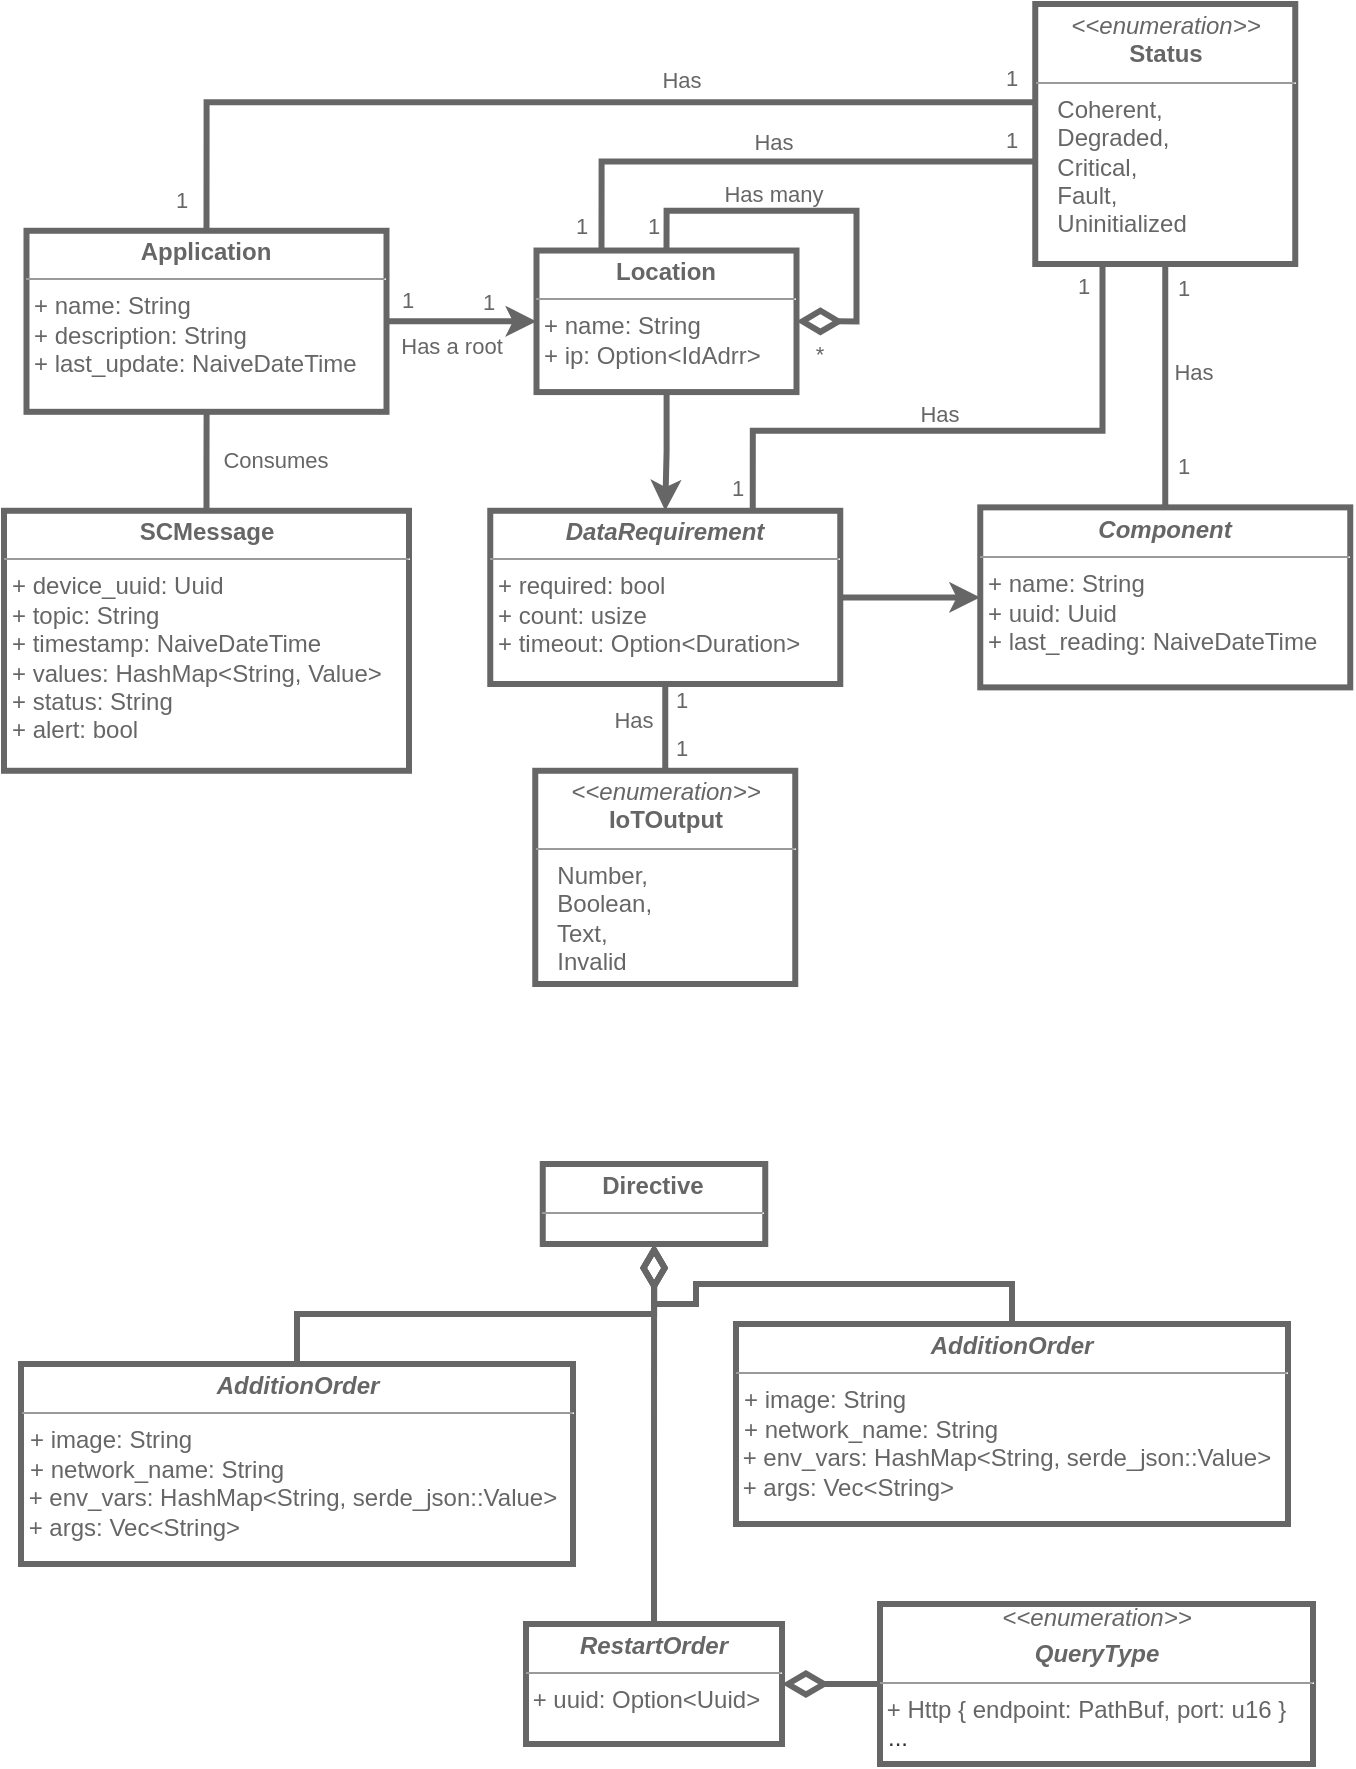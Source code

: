 <mxfile version="22.1.16" type="device">
  <diagram name="Page-1" id="UgkzKDdlbD2YLOSZ790F">
    <mxGraphModel dx="139" dy="626" grid="1" gridSize="10" guides="1" tooltips="1" connect="1" arrows="1" fold="1" page="1" pageScale="1" pageWidth="850" pageHeight="1100" math="0" shadow="0">
      <root>
        <mxCell id="0" />
        <mxCell id="1" parent="0" />
        <mxCell id="6oxuOz3wnvCVODKfcnTl-1" value="&lt;p style=&quot;margin:0px;margin-top:4px;text-align:center;&quot;&gt;&lt;font color=&quot;#666666&quot;&gt;&lt;b style=&quot;background-color: initial;&quot;&gt;&lt;i&gt;Component&lt;/i&gt;&lt;/b&gt;&lt;br&gt;&lt;/font&gt;&lt;/p&gt;&lt;hr size=&quot;1&quot;&gt;&lt;p style=&quot;margin:0px;margin-left:4px;&quot;&gt;&lt;span style=&quot;background-color: initial;&quot;&gt;&lt;font color=&quot;#666666&quot;&gt;+ name: String&lt;/font&gt;&lt;/span&gt;&lt;/p&gt;&lt;p style=&quot;margin:0px;margin-left:4px;&quot;&gt;&lt;span style=&quot;background-color: initial;&quot;&gt;&lt;font color=&quot;#666666&quot;&gt;+ uuid: Uuid&lt;/font&gt;&lt;/span&gt;&lt;/p&gt;&lt;p style=&quot;margin:0px;margin-left:4px;&quot;&gt;&lt;span style=&quot;background-color: initial;&quot;&gt;&lt;font color=&quot;#666666&quot;&gt;+ last_reading: NaiveDateTime&lt;/font&gt;&lt;/span&gt;&lt;/p&gt;" style="verticalAlign=top;align=left;overflow=fill;fontSize=12;fontFamily=Helvetica;html=1;whiteSpace=wrap;labelBackgroundColor=none;fillColor=#ffffff;strokeColor=#666666;fontColor=#333333;strokeWidth=3;" parent="1" vertex="1">
          <mxGeometry x="1423.13" y="271.69" width="185" height="90" as="geometry" />
        </mxCell>
        <mxCell id="ex1zAhzP3RsQWdwygTMw-9" style="edgeStyle=orthogonalEdgeStyle;shape=connector;rounded=1;orthogonalLoop=1;jettySize=auto;html=1;exitX=0.5;exitY=1;exitDx=0;exitDy=0;labelBackgroundColor=default;strokeColor=#666666;strokeWidth=3;align=center;verticalAlign=middle;fontFamily=Helvetica;fontSize=11;fontColor=default;endArrow=none;endFill=0;curved=0;" parent="1" source="k4MrNBwa_ON_j0a-5Z7k-2" target="6oxuOz3wnvCVODKfcnTl-1" edge="1">
          <mxGeometry relative="1" as="geometry" />
        </mxCell>
        <mxCell id="k4MrNBwa_ON_j0a-5Z7k-2" value="&lt;p style=&quot;margin:0px;margin-top:4px;text-align:center;&quot;&gt;&lt;font color=&quot;#666666&quot;&gt;&lt;i&gt;&amp;lt;&amp;lt;enumeration&amp;gt;&amp;gt;&lt;/i&gt;&lt;br&gt;&lt;b&gt;Status&lt;/b&gt;&lt;/font&gt;&lt;/p&gt;&lt;hr size=&quot;1&quot;&gt;&lt;p style=&quot;margin:0px;margin-left:4px;&quot;&gt;&lt;font color=&quot;#666666&quot;&gt;&amp;nbsp; Coherent,&lt;/font&gt;&lt;/p&gt;&lt;p style=&quot;margin:0px;margin-left:4px;&quot;&gt;&lt;font color=&quot;#666666&quot;&gt;&amp;nbsp; Degraded,&lt;/font&gt;&lt;/p&gt;&lt;p style=&quot;margin:0px;margin-left:4px;&quot;&gt;&lt;font color=&quot;#666666&quot;&gt;&amp;nbsp; Critical,&lt;/font&gt;&lt;/p&gt;&lt;p style=&quot;margin:0px;margin-left:4px;&quot;&gt;&lt;font color=&quot;#666666&quot;&gt;&amp;nbsp; Fault,&lt;/font&gt;&lt;/p&gt;&lt;p style=&quot;margin:0px;margin-left:4px;&quot;&gt;&lt;font color=&quot;#666666&quot;&gt;&amp;nbsp; Uninitialized&lt;/font&gt;&lt;/p&gt;" style="verticalAlign=top;align=left;overflow=fill;fontSize=12;fontFamily=Helvetica;html=1;whiteSpace=wrap;strokeColor=#666666;fontColor=#333333;fillColor=#ffffff;labelBackgroundColor=none;strokeWidth=3;" parent="1" vertex="1">
          <mxGeometry x="1450.63" y="20" width="130" height="130" as="geometry" />
        </mxCell>
        <mxCell id="ex1zAhzP3RsQWdwygTMw-6" style="edgeStyle=orthogonalEdgeStyle;shape=connector;rounded=0;orthogonalLoop=1;jettySize=auto;html=1;labelBackgroundColor=default;strokeColor=#666666;strokeWidth=3;align=center;verticalAlign=middle;fontFamily=Helvetica;fontSize=11;fontColor=default;endArrow=none;endFill=0;" parent="1" source="amVTd4cIFYr5nZaXsDXt-2" target="bPzTSkkldETOd2Aa_31L-2" edge="1">
          <mxGeometry relative="1" as="geometry" />
        </mxCell>
        <mxCell id="amVTd4cIFYr5nZaXsDXt-2" value="&lt;p style=&quot;margin:0px;margin-top:4px;text-align:center;&quot;&gt;&lt;font color=&quot;#666666&quot;&gt;&lt;b&gt;SCMessage&lt;/b&gt;&lt;/font&gt;&lt;/p&gt;&lt;hr size=&quot;1&quot;&gt;&lt;p style=&quot;margin:0px;margin-left:4px;&quot;&gt;&lt;font color=&quot;#666666&quot;&gt;+ device_uuid: Uuid&lt;/font&gt;&lt;/p&gt;&lt;p style=&quot;margin:0px;margin-left:4px;&quot;&gt;&lt;font color=&quot;#666666&quot;&gt;+ topic: String&lt;/font&gt;&lt;/p&gt;&lt;p style=&quot;margin:0px;margin-left:4px;&quot;&gt;&lt;font color=&quot;#666666&quot;&gt;+ timestamp: NaiveDateTime&lt;/font&gt;&lt;/p&gt;&lt;p style=&quot;margin:0px;margin-left:4px;&quot;&gt;&lt;font color=&quot;#666666&quot;&gt;+ values: HashMap&amp;lt;String, Value&amp;gt;&lt;/font&gt;&lt;/p&gt;&lt;p style=&quot;margin:0px;margin-left:4px;&quot;&gt;&lt;font color=&quot;#666666&quot;&gt;+ status: String&lt;/font&gt;&lt;/p&gt;&lt;p style=&quot;margin:0px;margin-left:4px;&quot;&gt;&lt;font color=&quot;#666666&quot;&gt;+ alert: bool&lt;/font&gt;&lt;/p&gt;" style="verticalAlign=top;align=left;overflow=fill;fontSize=12;fontFamily=Helvetica;html=1;whiteSpace=wrap;strokeColor=#666666;fontColor=#333333;fillColor=#ffffff;labelBackgroundColor=none;strokeWidth=3;" parent="1" vertex="1">
          <mxGeometry x="935" y="273.39" width="202.5" height="130" as="geometry" />
        </mxCell>
        <mxCell id="ex1zAhzP3RsQWdwygTMw-3" value="" style="edgeStyle=orthogonalEdgeStyle;shape=connector;rounded=0;orthogonalLoop=1;jettySize=auto;html=1;labelBackgroundColor=default;strokeColor=#666666;strokeWidth=3;align=center;verticalAlign=middle;fontFamily=Helvetica;fontSize=11;fontColor=default;endArrow=classic;endFill=1;" parent="1" source="bPzTSkkldETOd2Aa_31L-1" target="6oxuOz3wnvCVODKfcnTl-1" edge="1">
          <mxGeometry relative="1" as="geometry" />
        </mxCell>
        <mxCell id="ex1zAhzP3RsQWdwygTMw-5" style="edgeStyle=orthogonalEdgeStyle;shape=connector;rounded=0;orthogonalLoop=1;jettySize=auto;html=1;labelBackgroundColor=default;strokeColor=#666666;strokeWidth=3;align=center;verticalAlign=middle;fontFamily=Helvetica;fontSize=11;fontColor=default;endArrow=none;endFill=0;" parent="1" source="bPzTSkkldETOd2Aa_31L-1" target="bPzTSkkldETOd2Aa_31L-6" edge="1">
          <mxGeometry relative="1" as="geometry" />
        </mxCell>
        <mxCell id="ex1zAhzP3RsQWdwygTMw-10" style="edgeStyle=orthogonalEdgeStyle;shape=connector;rounded=0;orthogonalLoop=1;jettySize=auto;html=1;exitX=0.75;exitY=0;exitDx=0;exitDy=0;labelBackgroundColor=default;strokeColor=#666666;strokeWidth=3;align=center;verticalAlign=middle;fontFamily=Helvetica;fontSize=11;fontColor=default;endArrow=none;endFill=0;curved=0;" parent="1" source="bPzTSkkldETOd2Aa_31L-1" target="k4MrNBwa_ON_j0a-5Z7k-2" edge="1">
          <mxGeometry relative="1" as="geometry">
            <Array as="points">
              <mxPoint x="1309.25" y="233.39" />
              <mxPoint x="1484.25" y="233.39" />
            </Array>
          </mxGeometry>
        </mxCell>
        <mxCell id="bPzTSkkldETOd2Aa_31L-1" value="&lt;p style=&quot;margin:0px;margin-top:4px;text-align:center;&quot;&gt;&lt;b&gt;&lt;i&gt;&lt;font color=&quot;#666666&quot;&gt;DataRequirement&lt;/font&gt;&lt;/i&gt;&lt;/b&gt;&lt;/p&gt;&lt;hr size=&quot;1&quot;&gt;&lt;p style=&quot;margin:0px;margin-left:4px;&quot;&gt;&lt;font color=&quot;#666666&quot;&gt;+ required: bool&lt;/font&gt;&lt;/p&gt;&lt;p style=&quot;margin:0px;margin-left:4px;&quot;&gt;&lt;font color=&quot;#666666&quot;&gt;+ count: usize&lt;/font&gt;&lt;/p&gt;&lt;p style=&quot;margin:0px;margin-left:4px;&quot;&gt;&lt;font color=&quot;#666666&quot;&gt;&lt;span style=&quot;background-color: initial;&quot;&gt;+ timeout: Option&amp;lt;Duration&amp;gt;&amp;nbsp;&lt;/span&gt;&lt;/font&gt;&lt;/p&gt;&lt;p style=&quot;margin:0px;margin-left:4px;&quot;&gt;&lt;br&gt;&lt;/p&gt;" style="verticalAlign=top;align=left;overflow=fill;fontSize=12;fontFamily=Helvetica;html=1;whiteSpace=wrap;labelBackgroundColor=none;fillColor=#ffffff;fontColor=#333333;strokeColor=#666666;strokeWidth=3;" parent="1" vertex="1">
          <mxGeometry x="1178.13" y="273.39" width="175" height="86.61" as="geometry" />
        </mxCell>
        <mxCell id="bPzTSkkldETOd2Aa_31L-8" style="edgeStyle=orthogonalEdgeStyle;rounded=0;orthogonalLoop=1;jettySize=auto;html=1;strokeWidth=3;endArrow=classic;endFill=1;strokeColor=#666666;" parent="1" source="bPzTSkkldETOd2Aa_31L-2" target="bPzTSkkldETOd2Aa_31L-5" edge="1">
          <mxGeometry relative="1" as="geometry" />
        </mxCell>
        <mxCell id="ex1zAhzP3RsQWdwygTMw-8" style="edgeStyle=orthogonalEdgeStyle;shape=connector;rounded=0;orthogonalLoop=1;jettySize=auto;html=1;exitX=0.5;exitY=0;exitDx=0;exitDy=0;entryX=0;entryY=0.378;entryDx=0;entryDy=0;labelBackgroundColor=default;strokeColor=#666666;strokeWidth=3;align=center;verticalAlign=middle;fontFamily=Helvetica;fontSize=11;fontColor=default;endArrow=none;endFill=0;curved=0;entryPerimeter=0;startArrow=none;startFill=0;" parent="1" source="bPzTSkkldETOd2Aa_31L-2" target="k4MrNBwa_ON_j0a-5Z7k-2" edge="1">
          <mxGeometry relative="1" as="geometry" />
        </mxCell>
        <mxCell id="bPzTSkkldETOd2Aa_31L-2" value="&lt;p style=&quot;margin:0px;margin-top:4px;text-align:center;&quot;&gt;&lt;b&gt;&lt;font color=&quot;#666666&quot;&gt;Application&lt;/font&gt;&lt;/b&gt;&lt;/p&gt;&lt;hr size=&quot;1&quot;&gt;&lt;p style=&quot;margin:0px;margin-left:4px;&quot;&gt;&lt;font color=&quot;#666666&quot;&gt;+ name: String&lt;/font&gt;&lt;/p&gt;&lt;p style=&quot;margin:0px;margin-left:4px;&quot;&gt;&lt;font color=&quot;#666666&quot;&gt;&lt;span style=&quot;background-color: initial;&quot;&gt;+&amp;nbsp;description: String&lt;/span&gt;&lt;br&gt;&lt;/font&gt;&lt;/p&gt;&lt;p style=&quot;margin:0px;margin-left:4px;&quot;&gt;&lt;span style=&quot;background-color: initial;&quot;&gt;&lt;font color=&quot;#666666&quot;&gt;+ last_update: NaiveDateTime&lt;/font&gt;&lt;/span&gt;&lt;/p&gt;&lt;p style=&quot;margin:0px;margin-left:4px;&quot;&gt;&lt;br&gt;&lt;/p&gt;" style="verticalAlign=top;align=left;overflow=fill;fontSize=12;fontFamily=Helvetica;html=1;whiteSpace=wrap;labelBackgroundColor=none;fillColor=#ffffff;strokeColor=#666666;fontColor=#333333;strokeWidth=3;" parent="1" vertex="1">
          <mxGeometry x="946.25" y="133.39" width="180" height="90.52" as="geometry" />
        </mxCell>
        <mxCell id="ex1zAhzP3RsQWdwygTMw-4" value="" style="edgeStyle=orthogonalEdgeStyle;shape=connector;rounded=0;orthogonalLoop=1;jettySize=auto;html=1;labelBackgroundColor=default;strokeColor=#666666;strokeWidth=3;align=center;verticalAlign=middle;fontFamily=Helvetica;fontSize=11;fontColor=default;endArrow=classic;endFill=1;" parent="1" source="bPzTSkkldETOd2Aa_31L-5" target="bPzTSkkldETOd2Aa_31L-1" edge="1">
          <mxGeometry relative="1" as="geometry" />
        </mxCell>
        <mxCell id="bPzTSkkldETOd2Aa_31L-5" value="&lt;p style=&quot;margin:0px;margin-top:4px;text-align:center;&quot;&gt;&lt;b&gt;&lt;font color=&quot;#666666&quot;&gt;Location&lt;/font&gt;&lt;/b&gt;&lt;/p&gt;&lt;hr size=&quot;1&quot;&gt;&lt;p style=&quot;margin:0px;margin-left:4px;&quot;&gt;&lt;span style=&quot;color: rgb(102, 102, 102); background-color: initial;&quot;&gt;+ name: String&lt;/span&gt;&lt;br&gt;&lt;/p&gt;&lt;p style=&quot;margin:0px;margin-left:4px;&quot;&gt;&lt;span style=&quot;color: rgb(102, 102, 102); background-color: initial;&quot;&gt;+ ip: Option&amp;lt;IdAdrr&amp;gt;&lt;/span&gt;&lt;/p&gt;&lt;p style=&quot;margin:0px;margin-left:4px;&quot;&gt;&lt;br&gt;&lt;/p&gt;" style="verticalAlign=top;align=left;overflow=fill;fontSize=12;fontFamily=Helvetica;html=1;whiteSpace=wrap;labelBackgroundColor=none;fillColor=#ffffff;strokeColor=#666666;fontColor=#333333;strokeWidth=3;" parent="1" vertex="1">
          <mxGeometry x="1201.25" y="143.27" width="130" height="70.77" as="geometry" />
        </mxCell>
        <mxCell id="bPzTSkkldETOd2Aa_31L-6" value="&lt;p style=&quot;margin:0px;margin-top:4px;text-align:center;&quot;&gt;&lt;font color=&quot;#666666&quot;&gt;&lt;i&gt;&amp;lt;&amp;lt;enumeration&amp;gt;&amp;gt;&lt;/i&gt;&lt;br&gt;&lt;b&gt;IoTOutput&lt;/b&gt;&lt;/font&gt;&lt;/p&gt;&lt;hr size=&quot;1&quot;&gt;&lt;p style=&quot;margin:0px;margin-left:4px;&quot;&gt;&lt;font color=&quot;#666666&quot;&gt;&amp;nbsp; Number,&lt;/font&gt;&lt;/p&gt;&lt;p style=&quot;margin:0px;margin-left:4px;&quot;&gt;&lt;font color=&quot;#666666&quot;&gt;&amp;nbsp; Boolean,&lt;/font&gt;&lt;/p&gt;&lt;p style=&quot;margin:0px;margin-left:4px;&quot;&gt;&lt;font color=&quot;#666666&quot;&gt;&amp;nbsp; Text,&lt;/font&gt;&lt;/p&gt;&lt;p style=&quot;margin:0px;margin-left:4px;&quot;&gt;&lt;font color=&quot;#666666&quot;&gt;&amp;nbsp; Invalid&lt;/font&gt;&lt;/p&gt;" style="verticalAlign=top;align=left;overflow=fill;fontSize=12;fontFamily=Helvetica;html=1;whiteSpace=wrap;strokeColor=#666666;fontColor=#333333;fillColor=#ffffff;labelBackgroundColor=none;strokeWidth=3;" parent="1" vertex="1">
          <mxGeometry x="1200.63" y="403.39" width="130" height="106.61" as="geometry" />
        </mxCell>
        <mxCell id="bPzTSkkldETOd2Aa_31L-9" style="edgeStyle=orthogonalEdgeStyle;shape=connector;rounded=0;orthogonalLoop=1;jettySize=auto;html=1;exitX=0.5;exitY=0;exitDx=0;exitDy=0;entryX=1;entryY=0.5;entryDx=0;entryDy=0;labelBackgroundColor=default;strokeColor=#666666;strokeWidth=3;align=center;verticalAlign=middle;fontFamily=Helvetica;fontSize=11;fontColor=default;endArrow=diamondThin;endFill=0;curved=0;endSize=15;startSize=10;" parent="1" source="bPzTSkkldETOd2Aa_31L-5" target="bPzTSkkldETOd2Aa_31L-5" edge="1">
          <mxGeometry relative="1" as="geometry">
            <Array as="points">
              <mxPoint x="1266.25" y="123.39" />
              <mxPoint x="1361.25" y="123.39" />
              <mxPoint x="1361.25" y="178.39" />
            </Array>
          </mxGeometry>
        </mxCell>
        <mxCell id="ultGdkTZjcFe20rOqxWl-4" style="edgeStyle=orthogonalEdgeStyle;shape=connector;curved=0;rounded=0;orthogonalLoop=1;jettySize=auto;html=1;exitX=0.25;exitY=0;exitDx=0;exitDy=0;entryX=0.007;entryY=0.606;entryDx=0;entryDy=0;entryPerimeter=0;labelBackgroundColor=default;strokeColor=#666666;strokeWidth=3;align=center;verticalAlign=middle;fontFamily=Helvetica;fontSize=11;fontColor=default;endArrow=none;endFill=0;" parent="1" source="bPzTSkkldETOd2Aa_31L-5" target="k4MrNBwa_ON_j0a-5Z7k-2" edge="1">
          <mxGeometry relative="1" as="geometry" />
        </mxCell>
        <mxCell id="ultGdkTZjcFe20rOqxWl-5" value="&lt;font color=&quot;#666666&quot;&gt;Consumes&lt;/font&gt;" style="text;html=1;strokeColor=none;fillColor=none;align=center;verticalAlign=middle;whiteSpace=wrap;rounded=0;fontSize=11;fontFamily=Helvetica;fontColor=default;" parent="1" vertex="1">
          <mxGeometry x="1041.13" y="233.39" width="60" height="30" as="geometry" />
        </mxCell>
        <mxCell id="ultGdkTZjcFe20rOqxWl-10" value="&lt;font color=&quot;#666666&quot;&gt;Has many&lt;/font&gt;" style="text;html=1;strokeColor=none;fillColor=none;align=center;verticalAlign=middle;whiteSpace=wrap;rounded=0;fontSize=11;fontFamily=Helvetica;fontColor=default;" parent="1" vertex="1">
          <mxGeometry x="1290" y="100.39" width="60" height="30" as="geometry" />
        </mxCell>
        <mxCell id="ultGdkTZjcFe20rOqxWl-12" value="&lt;font color=&quot;#666666&quot;&gt;1&lt;/font&gt;" style="text;html=1;strokeColor=none;fillColor=none;align=center;verticalAlign=middle;whiteSpace=wrap;rounded=0;fontSize=11;fontFamily=Helvetica;fontColor=default;" parent="1" vertex="1">
          <mxGeometry x="994.0" y="103.39" width="60" height="30" as="geometry" />
        </mxCell>
        <mxCell id="ultGdkTZjcFe20rOqxWl-13" value="&lt;font color=&quot;#666666&quot;&gt;1&lt;/font&gt;" style="text;html=1;strokeColor=none;fillColor=none;align=center;verticalAlign=middle;whiteSpace=wrap;rounded=0;fontSize=11;fontFamily=Helvetica;fontColor=default;" parent="1" vertex="1">
          <mxGeometry x="1409" y="42" width="60" height="30" as="geometry" />
        </mxCell>
        <mxCell id="ultGdkTZjcFe20rOqxWl-15" value="&lt;font color=&quot;#666666&quot;&gt;1&lt;/font&gt;" style="text;html=1;strokeColor=none;fillColor=none;align=center;verticalAlign=middle;whiteSpace=wrap;rounded=0;fontSize=11;fontFamily=Helvetica;fontColor=default;" parent="1" vertex="1">
          <mxGeometry x="1409" y="73.39" width="60" height="30" as="geometry" />
        </mxCell>
        <mxCell id="ultGdkTZjcFe20rOqxWl-16" value="&lt;font color=&quot;#666666&quot;&gt;1&lt;/font&gt;" style="text;html=1;strokeColor=none;fillColor=none;align=center;verticalAlign=middle;whiteSpace=wrap;rounded=0;fontSize=11;fontFamily=Helvetica;fontColor=default;" parent="1" vertex="1">
          <mxGeometry x="1230" y="116.27" width="60" height="30" as="geometry" />
        </mxCell>
        <mxCell id="ultGdkTZjcFe20rOqxWl-18" value="&lt;font color=&quot;#666666&quot;&gt;*&lt;br&gt;&lt;/font&gt;" style="text;html=1;strokeColor=none;fillColor=none;align=center;verticalAlign=middle;whiteSpace=wrap;rounded=0;fontSize=11;fontFamily=Helvetica;fontColor=default;" parent="1" vertex="1">
          <mxGeometry x="1313" y="180" width="60" height="30" as="geometry" />
        </mxCell>
        <mxCell id="ultGdkTZjcFe20rOqxWl-19" value="&lt;font color=&quot;#666666&quot;&gt;1&lt;/font&gt;" style="text;html=1;strokeColor=none;fillColor=none;align=center;verticalAlign=middle;whiteSpace=wrap;rounded=0;fontSize=11;fontFamily=Helvetica;fontColor=default;" parent="1" vertex="1">
          <mxGeometry x="1445" y="146.27" width="60" height="30" as="geometry" />
        </mxCell>
        <mxCell id="ultGdkTZjcFe20rOqxWl-20" value="&lt;font color=&quot;#666666&quot;&gt;1&lt;/font&gt;" style="text;html=1;strokeColor=none;fillColor=none;align=center;verticalAlign=middle;whiteSpace=wrap;rounded=0;fontSize=11;fontFamily=Helvetica;fontColor=default;" parent="1" vertex="1">
          <mxGeometry x="1272.25" y="247.39" width="60" height="30" as="geometry" />
        </mxCell>
        <mxCell id="ultGdkTZjcFe20rOqxWl-21" value="&lt;font color=&quot;#666666&quot;&gt;1&lt;/font&gt;" style="text;html=1;strokeColor=none;fillColor=none;align=center;verticalAlign=middle;whiteSpace=wrap;rounded=0;fontSize=11;fontFamily=Helvetica;fontColor=default;" parent="1" vertex="1">
          <mxGeometry x="1194" y="116.27" width="60" height="30" as="geometry" />
        </mxCell>
        <mxCell id="ultGdkTZjcFe20rOqxWl-22" value="&lt;font color=&quot;#666666&quot;&gt;1&lt;/font&gt;" style="text;html=1;strokeColor=none;fillColor=none;align=center;verticalAlign=middle;whiteSpace=wrap;rounded=0;fontSize=11;fontFamily=Helvetica;fontColor=default;" parent="1" vertex="1">
          <mxGeometry x="1107" y="153.27" width="60" height="30" as="geometry" />
        </mxCell>
        <mxCell id="ultGdkTZjcFe20rOqxWl-24" value="&lt;font color=&quot;#666666&quot;&gt;1&lt;/font&gt;" style="text;html=1;strokeColor=none;fillColor=none;align=center;verticalAlign=middle;whiteSpace=wrap;rounded=0;fontSize=11;fontFamily=Helvetica;fontColor=default;" parent="1" vertex="1">
          <mxGeometry x="1145" y="154.27" width="65" height="30" as="geometry" />
        </mxCell>
        <mxCell id="ultGdkTZjcFe20rOqxWl-25" value="&lt;font color=&quot;#666666&quot;&gt;Has a root&lt;/font&gt;" style="text;html=1;strokeColor=none;fillColor=none;align=center;verticalAlign=middle;whiteSpace=wrap;rounded=0;fontSize=11;fontFamily=Helvetica;fontColor=default;" parent="1" vertex="1">
          <mxGeometry x="1129.25" y="176.27" width="60" height="30" as="geometry" />
        </mxCell>
        <mxCell id="ultGdkTZjcFe20rOqxWl-27" value="&lt;font color=&quot;#666666&quot;&gt;1&lt;/font&gt;" style="text;html=1;strokeColor=none;fillColor=none;align=center;verticalAlign=middle;whiteSpace=wrap;rounded=0;fontSize=11;fontFamily=Helvetica;fontColor=default;" parent="1" vertex="1">
          <mxGeometry x="1495" y="147.0" width="60" height="30" as="geometry" />
        </mxCell>
        <mxCell id="ultGdkTZjcFe20rOqxWl-28" value="&lt;font color=&quot;#666666&quot;&gt;1&lt;/font&gt;" style="text;html=1;strokeColor=none;fillColor=none;align=center;verticalAlign=middle;whiteSpace=wrap;rounded=0;fontSize=11;fontFamily=Helvetica;fontColor=default;" parent="1" vertex="1">
          <mxGeometry x="1495" y="236.39" width="60" height="30" as="geometry" />
        </mxCell>
        <mxCell id="ultGdkTZjcFe20rOqxWl-29" value="&lt;font color=&quot;#666666&quot;&gt;1&lt;/font&gt;" style="text;html=1;strokeColor=none;fillColor=none;align=center;verticalAlign=middle;whiteSpace=wrap;rounded=0;fontSize=11;fontFamily=Helvetica;fontColor=default;" parent="1" vertex="1">
          <mxGeometry x="1244" y="377.39" width="60" height="30" as="geometry" />
        </mxCell>
        <mxCell id="ultGdkTZjcFe20rOqxWl-30" value="&lt;font color=&quot;#666666&quot;&gt;1&lt;/font&gt;" style="text;html=1;strokeColor=none;fillColor=none;align=center;verticalAlign=middle;whiteSpace=wrap;rounded=0;fontSize=11;fontFamily=Helvetica;fontColor=default;" parent="1" vertex="1">
          <mxGeometry x="1244" y="353.39" width="60" height="30" as="geometry" />
        </mxCell>
        <mxCell id="ultGdkTZjcFe20rOqxWl-32" value="&lt;font color=&quot;#666666&quot;&gt;Has&lt;/font&gt;" style="text;html=1;strokeColor=none;fillColor=none;align=center;verticalAlign=middle;whiteSpace=wrap;rounded=0;fontSize=11;fontFamily=Helvetica;fontColor=default;" parent="1" vertex="1">
          <mxGeometry x="1244" y="43.39" width="60" height="30" as="geometry" />
        </mxCell>
        <mxCell id="ultGdkTZjcFe20rOqxWl-33" value="&lt;font color=&quot;#666666&quot;&gt;Has&lt;/font&gt;" style="text;html=1;strokeColor=none;fillColor=none;align=center;verticalAlign=middle;whiteSpace=wrap;rounded=0;fontSize=11;fontFamily=Helvetica;fontColor=default;" parent="1" vertex="1">
          <mxGeometry x="1500" y="189.27" width="60" height="30" as="geometry" />
        </mxCell>
        <mxCell id="ultGdkTZjcFe20rOqxWl-34" value="&lt;font color=&quot;#666666&quot;&gt;Has&lt;/font&gt;" style="text;html=1;strokeColor=none;fillColor=none;align=center;verticalAlign=middle;whiteSpace=wrap;rounded=0;fontSize=11;fontFamily=Helvetica;fontColor=default;" parent="1" vertex="1">
          <mxGeometry x="1220" y="363" width="60" height="30" as="geometry" />
        </mxCell>
        <mxCell id="ultGdkTZjcFe20rOqxWl-35" value="&lt;font color=&quot;#666666&quot;&gt;Has&lt;/font&gt;" style="text;html=1;strokeColor=none;fillColor=none;align=center;verticalAlign=middle;whiteSpace=wrap;rounded=0;fontSize=11;fontFamily=Helvetica;fontColor=default;" parent="1" vertex="1">
          <mxGeometry x="1290" y="74" width="60" height="30" as="geometry" />
        </mxCell>
        <mxCell id="ultGdkTZjcFe20rOqxWl-36" value="&lt;font color=&quot;#666666&quot;&gt;Has&lt;/font&gt;" style="text;html=1;strokeColor=none;fillColor=none;align=center;verticalAlign=middle;whiteSpace=wrap;rounded=0;fontSize=11;fontFamily=Helvetica;fontColor=default;" parent="1" vertex="1">
          <mxGeometry x="1373" y="210" width="60" height="30" as="geometry" />
        </mxCell>
        <mxCell id="kwFyTD9Cq_FAFEDmP9UZ-1" value="&lt;p style=&quot;margin:0px;margin-top:4px;text-align:center;&quot;&gt;&lt;font color=&quot;#666666&quot;&gt;&lt;b&gt;Directive&lt;/b&gt;&lt;/font&gt;&lt;/p&gt;&lt;hr size=&quot;1&quot;&gt;&lt;p style=&quot;margin:0px;margin-left:4px;&quot;&gt;&lt;br&gt;&lt;/p&gt;" style="verticalAlign=top;align=left;overflow=fill;fontSize=12;fontFamily=Helvetica;html=1;whiteSpace=wrap;strokeColor=#666666;fontColor=#333333;fillColor=#ffffff;labelBackgroundColor=none;strokeWidth=3;" vertex="1" parent="1">
          <mxGeometry x="1204.38" y="600" width="111.25" height="40" as="geometry" />
        </mxCell>
        <mxCell id="kwFyTD9Cq_FAFEDmP9UZ-15" style="edgeStyle=orthogonalEdgeStyle;shape=connector;curved=0;rounded=0;orthogonalLoop=1;jettySize=auto;html=1;exitX=0.5;exitY=0;exitDx=0;exitDy=0;labelBackgroundColor=default;strokeColor=#666666;strokeWidth=3;align=center;verticalAlign=middle;fontFamily=Helvetica;fontSize=11;fontColor=default;endArrow=diamondThin;endFill=0;startSize=10;endSize=15;" edge="1" parent="1" source="kwFyTD9Cq_FAFEDmP9UZ-3" target="kwFyTD9Cq_FAFEDmP9UZ-1">
          <mxGeometry relative="1" as="geometry" />
        </mxCell>
        <mxCell id="kwFyTD9Cq_FAFEDmP9UZ-14" style="edgeStyle=orthogonalEdgeStyle;shape=connector;curved=0;rounded=0;orthogonalLoop=1;jettySize=auto;html=1;exitX=0.5;exitY=0;exitDx=0;exitDy=0;labelBackgroundColor=default;strokeColor=#666666;strokeWidth=3;align=center;verticalAlign=middle;fontFamily=Helvetica;fontSize=11;fontColor=default;endArrow=diamondThin;endFill=0;startSize=10;endSize=15;" edge="1" parent="1" source="kwFyTD9Cq_FAFEDmP9UZ-11" target="kwFyTD9Cq_FAFEDmP9UZ-1">
          <mxGeometry relative="1" as="geometry" />
        </mxCell>
        <mxCell id="kwFyTD9Cq_FAFEDmP9UZ-11" value="&lt;p style=&quot;margin:0px;margin-top:4px;text-align:center;&quot;&gt;&lt;font color=&quot;#666666&quot;&gt;&lt;b&gt;&lt;i&gt;RestartOrder&lt;/i&gt;&lt;/b&gt;&lt;/font&gt;&lt;br&gt;&lt;/p&gt;&lt;hr size=&quot;1&quot;&gt;&lt;p style=&quot;margin:0px;margin-left:4px;&quot;&gt;&lt;/p&gt;&lt;font color=&quot;#666666&quot;&gt;&amp;nbsp;+ uuid: Option&amp;lt;Uuid&amp;gt;&lt;/font&gt;&lt;p style=&quot;margin:0px;margin-left:4px;&quot;&gt;&lt;br&gt;&lt;/p&gt;&lt;p style=&quot;margin:0px;margin-left:4px;&quot;&gt;&lt;br&gt;&lt;/p&gt;" style="verticalAlign=top;align=left;overflow=fill;fontSize=12;fontFamily=Helvetica;html=1;whiteSpace=wrap;labelBackgroundColor=none;fillColor=#ffffff;fontColor=#333333;strokeColor=#666666;strokeWidth=3;" vertex="1" parent="1">
          <mxGeometry x="1196.01" y="830" width="128" height="60" as="geometry" />
        </mxCell>
        <mxCell id="kwFyTD9Cq_FAFEDmP9UZ-16" style="edgeStyle=orthogonalEdgeStyle;shape=connector;curved=0;rounded=0;orthogonalLoop=1;jettySize=auto;html=1;labelBackgroundColor=default;strokeColor=#666666;strokeWidth=3;align=center;verticalAlign=middle;fontFamily=Helvetica;fontSize=11;fontColor=default;endArrow=diamondThin;endFill=0;startSize=10;endSize=15;" edge="1" parent="1" source="kwFyTD9Cq_FAFEDmP9UZ-13" target="kwFyTD9Cq_FAFEDmP9UZ-1">
          <mxGeometry relative="1" as="geometry" />
        </mxCell>
        <mxCell id="kwFyTD9Cq_FAFEDmP9UZ-3" value="&lt;p style=&quot;margin:0px;margin-top:4px;text-align:center;&quot;&gt;&lt;b&gt;&lt;i&gt;&lt;font color=&quot;#666666&quot;&gt;AdditionOrder&lt;/font&gt;&lt;/i&gt;&lt;/b&gt;&lt;/p&gt;&lt;hr size=&quot;1&quot;&gt;&lt;p style=&quot;margin:0px;margin-left:4px;&quot;&gt;&lt;font color=&quot;#666666&quot;&gt;+ image: String&lt;/font&gt;&lt;/p&gt;&lt;p style=&quot;margin:0px;margin-left:4px;&quot;&gt;&lt;font color=&quot;#666666&quot;&gt;+ network_name: String&lt;/font&gt;&lt;/p&gt;&lt;p style=&quot;margin:0px;margin-left:4px;&quot;&gt;&lt;/p&gt;&lt;font color=&quot;#666666&quot;&gt;&amp;nbsp;+ env_vars: HashMap&amp;lt;String, serde_json::Value&amp;gt;&lt;/font&gt;&lt;p style=&quot;margin:0px;margin-left:4px;&quot;&gt;&lt;/p&gt;&lt;font color=&quot;#666666&quot;&gt;&amp;nbsp;+ args: Vec&amp;lt;String&amp;gt;&lt;/font&gt;&lt;p style=&quot;margin:0px;margin-left:4px;&quot;&gt;&lt;br&gt;&lt;/p&gt;" style="verticalAlign=top;align=left;overflow=fill;fontSize=12;fontFamily=Helvetica;html=1;whiteSpace=wrap;labelBackgroundColor=none;fillColor=#ffffff;fontColor=#333333;strokeColor=#666666;strokeWidth=3;" vertex="1" parent="1">
          <mxGeometry x="943.505" y="700" width="276" height="100" as="geometry" />
        </mxCell>
        <mxCell id="kwFyTD9Cq_FAFEDmP9UZ-13" value="&lt;p style=&quot;margin:0px;margin-top:4px;text-align:center;&quot;&gt;&lt;b&gt;&lt;i&gt;&lt;font color=&quot;#666666&quot;&gt;AdditionOrder&lt;/font&gt;&lt;/i&gt;&lt;/b&gt;&lt;/p&gt;&lt;hr size=&quot;1&quot;&gt;&lt;p style=&quot;margin:0px;margin-left:4px;&quot;&gt;&lt;font color=&quot;#666666&quot;&gt;+ image: String&lt;/font&gt;&lt;/p&gt;&lt;p style=&quot;margin:0px;margin-left:4px;&quot;&gt;&lt;font color=&quot;#666666&quot;&gt;+ network_name: String&lt;/font&gt;&lt;/p&gt;&lt;p style=&quot;margin:0px;margin-left:4px;&quot;&gt;&lt;/p&gt;&lt;font color=&quot;#666666&quot;&gt;&amp;nbsp;+ env_vars: HashMap&amp;lt;String, serde_json::Value&amp;gt;&lt;/font&gt;&lt;p style=&quot;margin:0px;margin-left:4px;&quot;&gt;&lt;/p&gt;&lt;font color=&quot;#666666&quot;&gt;&amp;nbsp;+ args: Vec&amp;lt;String&amp;gt;&lt;/font&gt;&lt;p style=&quot;margin:0px;margin-left:4px;&quot;&gt;&lt;br&gt;&lt;/p&gt;" style="verticalAlign=top;align=left;overflow=fill;fontSize=12;fontFamily=Helvetica;html=1;whiteSpace=wrap;labelBackgroundColor=none;fillColor=#ffffff;fontColor=#333333;strokeColor=#666666;strokeWidth=3;" vertex="1" parent="1">
          <mxGeometry x="1300.995" y="680" width="276" height="100" as="geometry" />
        </mxCell>
        <mxCell id="kwFyTD9Cq_FAFEDmP9UZ-19" style="edgeStyle=orthogonalEdgeStyle;shape=connector;curved=0;rounded=0;orthogonalLoop=1;jettySize=auto;html=1;exitX=0;exitY=0.5;exitDx=0;exitDy=0;labelBackgroundColor=default;strokeColor=#666666;strokeWidth=3;align=center;verticalAlign=middle;fontFamily=Helvetica;fontSize=11;fontColor=default;endArrow=diamondThin;endFill=0;startSize=10;endSize=15;" edge="1" parent="1" source="kwFyTD9Cq_FAFEDmP9UZ-18" target="kwFyTD9Cq_FAFEDmP9UZ-11">
          <mxGeometry relative="1" as="geometry" />
        </mxCell>
        <mxCell id="kwFyTD9Cq_FAFEDmP9UZ-18" value="&lt;i style=&quot;border-color: var(--border-color); color: rgb(102, 102, 102);&quot;&gt;&amp;lt;&amp;lt;enumeration&amp;gt;&amp;gt;&lt;/i&gt;&lt;br style=&quot;border-color: var(--border-color); color: rgb(102, 102, 102);&quot;&gt;&lt;p style=&quot;margin: 4px 0px 0px;&quot;&gt;&lt;font color=&quot;#666666&quot;&gt;&lt;b&gt;&lt;i&gt;QueryType&lt;/i&gt;&lt;/b&gt;&lt;/font&gt;&lt;br&gt;&lt;/p&gt;&lt;hr size=&quot;1&quot;&gt;&lt;p style=&quot;margin:0px;margin-left:4px;&quot;&gt;&lt;/p&gt;&lt;font color=&quot;#666666&quot;&gt;&lt;div style=&quot;text-align: left;&quot;&gt;&lt;span style=&quot;background-color: initial;&quot;&gt;&amp;nbsp;+&amp;nbsp;&lt;/span&gt;&lt;span style=&quot;background-color: initial;&quot;&gt;Http { endpoint: PathBuf, port: u16 }&lt;/span&gt;&lt;/div&gt;&lt;/font&gt;&lt;p style=&quot;text-align: left; margin: 0px 0px 0px 4px;&quot;&gt;...&lt;/p&gt;" style="verticalAlign=top;align=center;overflow=fill;fontSize=12;fontFamily=Helvetica;html=1;whiteSpace=wrap;labelBackgroundColor=none;fillColor=#ffffff;fontColor=#333333;strokeColor=#666666;strokeWidth=3;" vertex="1" parent="1">
          <mxGeometry x="1373" y="820" width="216.5" height="80" as="geometry" />
        </mxCell>
      </root>
    </mxGraphModel>
  </diagram>
</mxfile>
